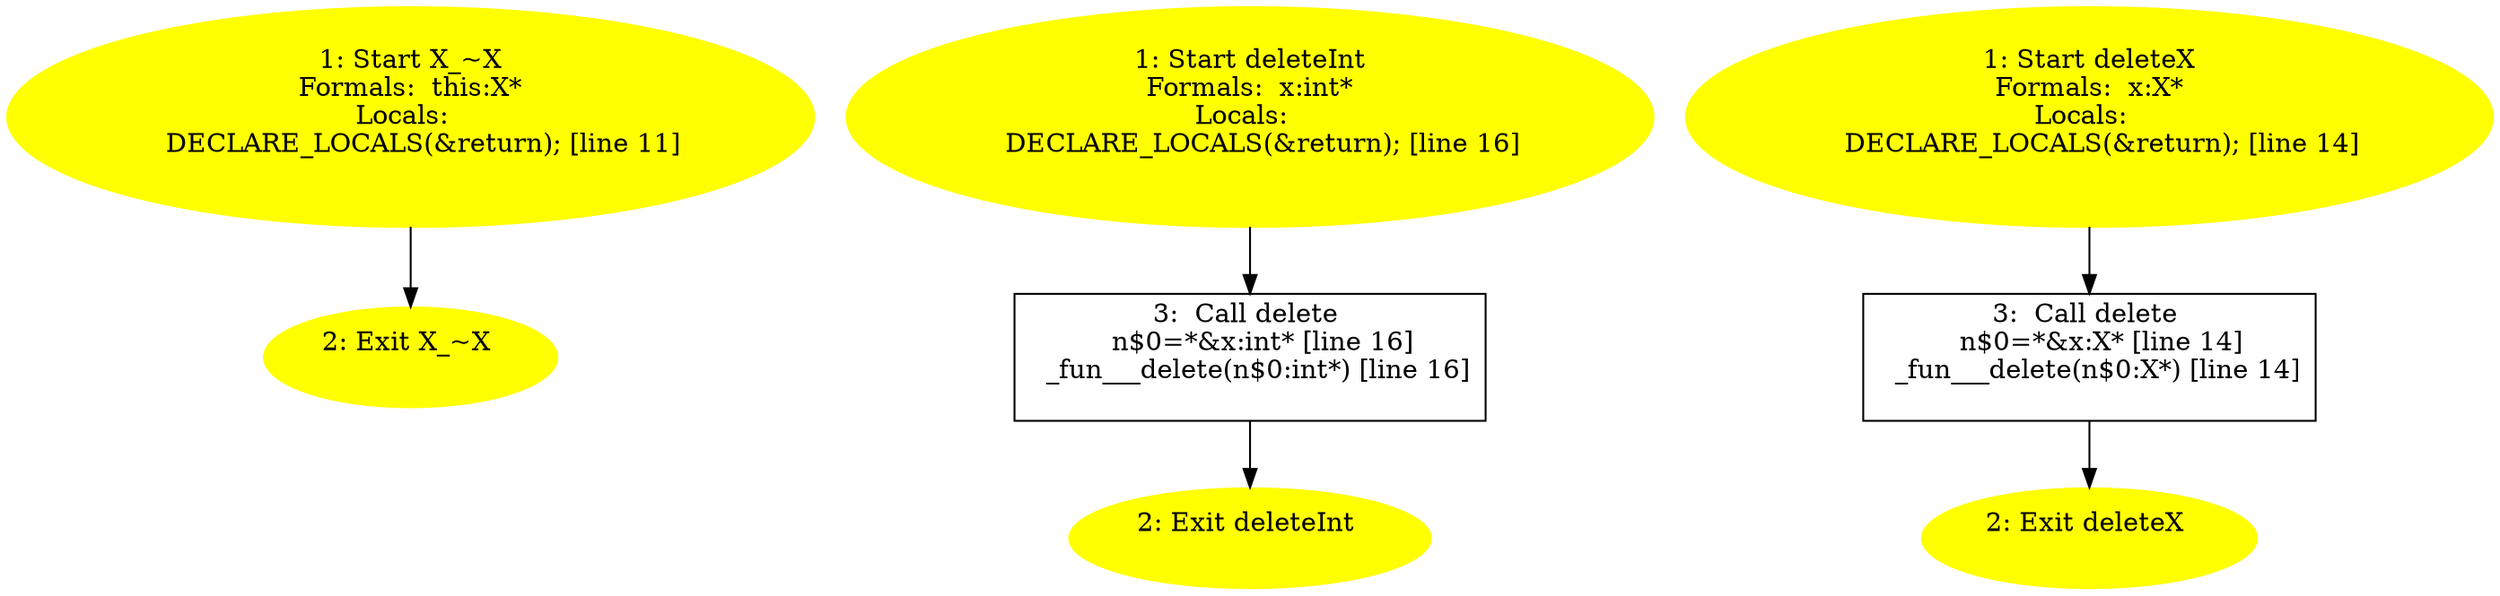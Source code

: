 /* @generated */
digraph iCFG {
"~X#X#(_ZN1XD0Ev).570f4e582c393d8fb931d72cddd28836_1" [label="1: Start X_~X\nFormals:  this:X*\nLocals:  \n   DECLARE_LOCALS(&return); [line 11]\n " color=yellow style=filled]
	

	 "~X#X#(_ZN1XD0Ev).570f4e582c393d8fb931d72cddd28836_1" -> "~X#X#(_ZN1XD0Ev).570f4e582c393d8fb931d72cddd28836_2" ;
"~X#X#(_ZN1XD0Ev).570f4e582c393d8fb931d72cddd28836_2" [label="2: Exit X_~X \n  " color=yellow style=filled]
	

"deleteInt#_Z9deleteIntPi.1290a142cb905da33c4edc8a99e3d74e_1" [label="1: Start deleteInt\nFormals:  x:int*\nLocals:  \n   DECLARE_LOCALS(&return); [line 16]\n " color=yellow style=filled]
	

	 "deleteInt#_Z9deleteIntPi.1290a142cb905da33c4edc8a99e3d74e_1" -> "deleteInt#_Z9deleteIntPi.1290a142cb905da33c4edc8a99e3d74e_3" ;
"deleteInt#_Z9deleteIntPi.1290a142cb905da33c4edc8a99e3d74e_2" [label="2: Exit deleteInt \n  " color=yellow style=filled]
	

"deleteInt#_Z9deleteIntPi.1290a142cb905da33c4edc8a99e3d74e_3" [label="3:  Call delete \n   n$0=*&x:int* [line 16]\n  _fun___delete(n$0:int*) [line 16]\n " shape="box"]
	

	 "deleteInt#_Z9deleteIntPi.1290a142cb905da33c4edc8a99e3d74e_3" -> "deleteInt#_Z9deleteIntPi.1290a142cb905da33c4edc8a99e3d74e_2" ;
"deleteX#_Z7deleteXP1X.ddffb30c0ee6370177b08414b2c6d138_1" [label="1: Start deleteX\nFormals:  x:X*\nLocals:  \n   DECLARE_LOCALS(&return); [line 14]\n " color=yellow style=filled]
	

	 "deleteX#_Z7deleteXP1X.ddffb30c0ee6370177b08414b2c6d138_1" -> "deleteX#_Z7deleteXP1X.ddffb30c0ee6370177b08414b2c6d138_3" ;
"deleteX#_Z7deleteXP1X.ddffb30c0ee6370177b08414b2c6d138_2" [label="2: Exit deleteX \n  " color=yellow style=filled]
	

"deleteX#_Z7deleteXP1X.ddffb30c0ee6370177b08414b2c6d138_3" [label="3:  Call delete \n   n$0=*&x:X* [line 14]\n  _fun___delete(n$0:X*) [line 14]\n " shape="box"]
	

	 "deleteX#_Z7deleteXP1X.ddffb30c0ee6370177b08414b2c6d138_3" -> "deleteX#_Z7deleteXP1X.ddffb30c0ee6370177b08414b2c6d138_2" ;
}
